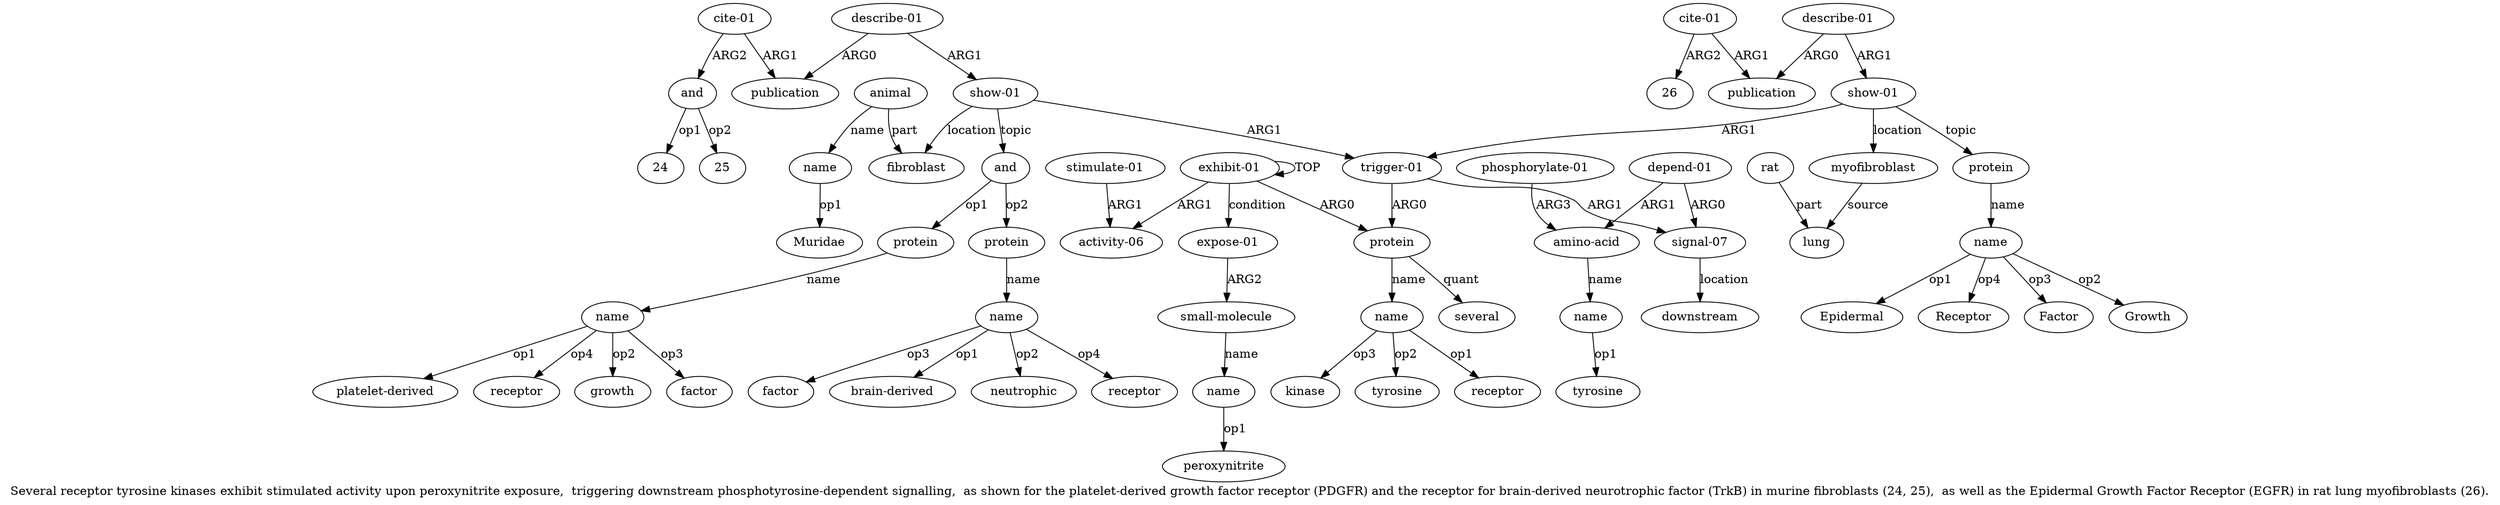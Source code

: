 digraph  {
	graph [label="Several receptor tyrosine kinases exhibit stimulated activity upon peroxynitrite exposure,  triggering downstream phosphotyrosine-dependent \
signalling,  as shown for the platelet-derived growth factor receptor (PDGFR) and the receptor for brain-derived neurotrophic factor (\
TrkB) in murine fibroblasts (24, 25),  as well as the Epidermal Growth Factor Receptor (EGFR) in rat lung myofibroblasts (26)."];
	node [label="\N"];
	a20	 [color=black,
		gold_ind=20,
		gold_label="describe-01",
		label="describe-01",
		test_ind=20,
		test_label="describe-01"];
	a21	 [color=black,
		gold_ind=21,
		gold_label=publication,
		label=publication,
		test_ind=21,
		test_label=publication];
	a20 -> a21 [key=0,
	color=black,
	gold_label=ARG0,
	label=ARG0,
	test_label=ARG0];
a11 [color=black,
	gold_ind=11,
	gold_label="show-01",
	label="show-01",
	test_ind=11,
	test_label="show-01"];
a20 -> a11 [key=0,
color=black,
gold_label=ARG1,
label=ARG1,
test_label=ARG1];
a22 [color=black,
gold_ind=22,
gold_label="cite-01",
label="cite-01",
test_ind=22,
test_label="cite-01"];
a22 -> a21 [key=0,
color=black,
gold_label=ARG1,
label=ARG1,
test_label=ARG1];
a23 [color=black,
gold_ind=23,
gold_label=and,
label=and,
test_ind=23,
test_label=and];
a22 -> a23 [key=0,
color=black,
gold_label=ARG2,
label=ARG2,
test_label=ARG2];
"a23 24" [color=black,
gold_ind=-1,
gold_label=24,
label=24,
test_ind=-1,
test_label=24];
a23 -> "a23 24" [key=0,
color=black,
gold_label=op1,
label=op1,
test_label=op1];
"a23 25" [color=black,
gold_ind=-1,
gold_label=25,
label=25,
test_ind=-1,
test_label=25];
a23 -> "a23 25" [key=0,
color=black,
gold_label=op2,
label=op2,
test_label=op2];
a24 [color=black,
gold_ind=24,
gold_label="show-01",
label="show-01",
test_ind=24,
test_label="show-01"];
a25 [color=black,
gold_ind=25,
gold_label=protein,
label=protein,
test_ind=25,
test_label=protein];
a24 -> a25 [key=0,
color=black,
gold_label=topic,
label=topic,
test_label=topic];
a27 [color=black,
gold_ind=27,
gold_label=myofibroblast,
label=myofibroblast,
test_ind=27,
test_label=myofibroblast];
a24 -> a27 [key=0,
color=black,
gold_label=location,
label=location,
test_label=location];
a4 [color=black,
gold_ind=4,
gold_label="trigger-01",
label="trigger-01",
test_ind=4,
test_label="trigger-01"];
a24 -> a4 [key=0,
color=black,
gold_label=ARG1,
label=ARG1,
test_label=ARG1];
a26 [color=black,
gold_ind=26,
gold_label=name,
label=name,
test_ind=26,
test_label=name];
a25 -> a26 [key=0,
color=black,
gold_label=name,
label=name,
test_label=name];
"a26 Growth" [color=black,
gold_ind=-1,
gold_label=Growth,
label=Growth,
test_ind=-1,
test_label=Growth];
a26 -> "a26 Growth" [key=0,
color=black,
gold_label=op2,
label=op2,
test_label=op2];
"a26 Epidermal" [color=black,
gold_ind=-1,
gold_label=Epidermal,
label=Epidermal,
test_ind=-1,
test_label=Epidermal];
a26 -> "a26 Epidermal" [key=0,
color=black,
gold_label=op1,
label=op1,
test_label=op1];
"a26 Receptor" [color=black,
gold_ind=-1,
gold_label=Receptor,
label=Receptor,
test_ind=-1,
test_label=Receptor];
a26 -> "a26 Receptor" [key=0,
color=black,
gold_label=op4,
label=op4,
test_label=op4];
"a26 Factor" [color=black,
gold_ind=-1,
gold_label=Factor,
label=Factor,
test_ind=-1,
test_label=Factor];
a26 -> "a26 Factor" [key=0,
color=black,
gold_label=op3,
label=op3,
test_label=op3];
a28 [color=black,
gold_ind=28,
gold_label=lung,
label=lung,
test_ind=28,
test_label=lung];
a27 -> a28 [key=0,
color=black,
gold_label=source,
label=source,
test_label=source];
a29 [color=black,
gold_ind=29,
gold_label=rat,
label=rat,
test_ind=29,
test_label=rat];
a29 -> a28 [key=0,
color=black,
gold_label=part,
label=part,
test_label=part];
a31 [color=black,
gold_ind=31,
gold_label=publication,
label=publication,
test_ind=31,
test_label=publication];
a30 [color=black,
gold_ind=30,
gold_label="describe-01",
label="describe-01",
test_ind=30,
test_label="describe-01"];
a30 -> a24 [key=0,
color=black,
gold_label=ARG1,
label=ARG1,
test_label=ARG1];
a30 -> a31 [key=0,
color=black,
gold_label=ARG0,
label=ARG0,
test_label=ARG0];
a37 [color=black,
gold_ind=37,
gold_label=name,
label=name,
test_ind=37,
test_label=name];
"a37 peroxynitrite" [color=black,
gold_ind=-1,
gold_label=peroxynitrite,
label=peroxynitrite,
test_ind=-1,
test_label=peroxynitrite];
a37 -> "a37 peroxynitrite" [key=0,
color=black,
gold_label=op1,
label=op1,
test_label=op1];
"a16 factor" [color=black,
gold_ind=-1,
gold_label=factor,
label=factor,
test_ind=-1,
test_label=factor];
a36 [color=black,
gold_ind=36,
gold_label="small-molecule",
label="small-molecule",
test_ind=36,
test_label="small-molecule"];
a36 -> a37 [key=0,
color=black,
gold_label=name,
label=name,
test_label=name];
a33 [color=black,
gold_ind=33,
gold_label="activity-06",
label="activity-06",
test_ind=33,
test_label="activity-06"];
"a14 platelet-derived" [color=black,
gold_ind=-1,
gold_label="platelet-derived",
label="platelet-derived",
test_ind=-1,
test_label="platelet-derived"];
a35 [color=black,
gold_ind=35,
gold_label="expose-01",
label="expose-01",
test_ind=35,
test_label="expose-01"];
a35 -> a36 [key=0,
color=black,
gold_label=ARG2,
label=ARG2,
test_label=ARG2];
"a9 tyrosine" [color=black,
gold_ind=-1,
gold_label=tyrosine,
label=tyrosine,
test_ind=-1,
test_label=tyrosine];
a34 [color=black,
gold_ind=34,
gold_label="stimulate-01",
label="stimulate-01",
test_ind=34,
test_label="stimulate-01"];
a34 -> a33 [key=0,
color=black,
gold_label=ARG1,
label=ARG1,
test_label=ARG1];
"a32 26" [color=black,
gold_ind=-1,
gold_label=26,
label=26,
test_ind=-1,
test_label=26];
"a14 receptor" [color=black,
gold_ind=-1,
gold_label=receptor,
label=receptor,
test_ind=-1,
test_label=receptor];
"a14 growth" [color=black,
gold_ind=-1,
gold_label=growth,
label=growth,
test_ind=-1,
test_label=growth];
"a16 brain-derived" [color=black,
gold_ind=-1,
gold_label="brain-derived",
label="brain-derived",
test_ind=-1,
test_label="brain-derived"];
"a2 kinase" [color=black,
gold_ind=-1,
gold_label=kinase,
label=kinase,
test_ind=-1,
test_label=kinase];
a32 [color=black,
gold_ind=32,
gold_label="cite-01",
label="cite-01",
test_ind=32,
test_label="cite-01"];
a32 -> a31 [key=0,
color=black,
gold_label=ARG1,
label=ARG1,
test_label=ARG1];
a32 -> "a32 26" [key=0,
color=black,
gold_label=ARG2,
label=ARG2,
test_label=ARG2];
a15 [color=black,
gold_ind=15,
gold_label=protein,
label=protein,
test_ind=15,
test_label=protein];
a16 [color=black,
gold_ind=16,
gold_label=name,
label=name,
test_ind=16,
test_label=name];
a15 -> a16 [key=0,
color=black,
gold_label=name,
label=name,
test_label=name];
a14 [color=black,
gold_ind=14,
gold_label=name,
label=name,
test_ind=14,
test_label=name];
a14 -> "a14 platelet-derived" [key=0,
color=black,
gold_label=op1,
label=op1,
test_label=op1];
a14 -> "a14 receptor" [key=0,
color=black,
gold_label=op4,
label=op4,
test_label=op4];
a14 -> "a14 growth" [key=0,
color=black,
gold_label=op2,
label=op2,
test_label=op2];
"a14 factor" [color=black,
gold_ind=-1,
gold_label=factor,
label=factor,
test_ind=-1,
test_label=factor];
a14 -> "a14 factor" [key=0,
color=black,
gold_label=op3,
label=op3,
test_label=op3];
a17 [color=black,
gold_ind=17,
gold_label=fibroblast,
label=fibroblast,
test_ind=17,
test_label=fibroblast];
a16 -> "a16 factor" [key=0,
color=black,
gold_label=op3,
label=op3,
test_label=op3];
a16 -> "a16 brain-derived" [key=0,
color=black,
gold_label=op1,
label=op1,
test_label=op1];
"a16 neutrophic" [color=black,
gold_ind=-1,
gold_label=neutrophic,
label=neutrophic,
test_ind=-1,
test_label=neutrophic];
a16 -> "a16 neutrophic" [key=0,
color=black,
gold_label=op2,
label=op2,
test_label=op2];
"a16 receptor" [color=black,
gold_ind=-1,
gold_label=receptor,
label=receptor,
test_ind=-1,
test_label=receptor];
a16 -> "a16 receptor" [key=0,
color=black,
gold_label=op4,
label=op4,
test_label=op4];
a11 -> a17 [key=0,
color=black,
gold_label=location,
label=location,
test_label=location];
a12 [color=black,
gold_ind=12,
gold_label=and,
label=and,
test_ind=12,
test_label=and];
a11 -> a12 [key=0,
color=black,
gold_label=topic,
label=topic,
test_label=topic];
a11 -> a4 [key=0,
color=black,
gold_label=ARG1,
label=ARG1,
test_label=ARG1];
a10 [color=black,
gold_ind=10,
gold_label="phosphorylate-01",
label="phosphorylate-01",
test_ind=10,
test_label="phosphorylate-01"];
a8 [color=black,
gold_ind=8,
gold_label="amino-acid",
label="amino-acid",
test_ind=8,
test_label="amino-acid"];
a10 -> a8 [key=0,
color=black,
gold_label=ARG3,
label=ARG3,
test_label=ARG3];
a13 [color=black,
gold_ind=13,
gold_label=protein,
label=protein,
test_ind=13,
test_label=protein];
a13 -> a14 [key=0,
color=black,
gold_label=name,
label=name,
test_label=name];
a12 -> a15 [key=0,
color=black,
gold_label=op2,
label=op2,
test_label=op2];
a12 -> a13 [key=0,
color=black,
gold_label=op1,
label=op1,
test_label=op1];
a19 [color=black,
gold_ind=19,
gold_label=name,
label=name,
test_ind=19,
test_label=name];
"a19 Muridae" [color=black,
gold_ind=-1,
gold_label=Muridae,
label=Muridae,
test_ind=-1,
test_label=Muridae];
a19 -> "a19 Muridae" [key=0,
color=black,
gold_label=op1,
label=op1,
test_label=op1];
a18 [color=black,
gold_ind=18,
gold_label=animal,
label=animal,
test_ind=18,
test_label=animal];
a18 -> a17 [key=0,
color=black,
gold_label=part,
label=part,
test_label=part];
a18 -> a19 [key=0,
color=black,
gold_label=name,
label=name,
test_label=name];
a1 [color=black,
gold_ind=1,
gold_label=protein,
label=protein,
test_ind=1,
test_label=protein];
a3 [color=black,
gold_ind=3,
gold_label=several,
label=several,
test_ind=3,
test_label=several];
a1 -> a3 [key=0,
color=black,
gold_label=quant,
label=quant,
test_label=quant];
a2 [color=black,
gold_ind=2,
gold_label=name,
label=name,
test_ind=2,
test_label=name];
a1 -> a2 [key=0,
color=black,
gold_label=name,
label=name,
test_label=name];
a0 [color=black,
gold_ind=0,
gold_label="exhibit-01",
label="exhibit-01",
test_ind=0,
test_label="exhibit-01"];
a0 -> a33 [key=0,
color=black,
gold_label=ARG1,
label=ARG1,
test_label=ARG1];
a0 -> a35 [key=0,
color=black,
gold_label=condition,
label=condition,
test_label=condition];
a0 -> a1 [key=0,
color=black,
gold_label=ARG0,
label=ARG0,
test_label=ARG0];
a0 -> a0 [key=0,
color=black,
gold_label=TOP,
label=TOP,
test_label=TOP];
a2 -> "a2 kinase" [key=0,
color=black,
gold_label=op3,
label=op3,
test_label=op3];
"a2 tyrosine" [color=black,
gold_ind=-1,
gold_label=tyrosine,
label=tyrosine,
test_ind=-1,
test_label=tyrosine];
a2 -> "a2 tyrosine" [key=0,
color=black,
gold_label=op2,
label=op2,
test_label=op2];
"a2 receptor" [color=black,
gold_ind=-1,
gold_label=receptor,
label=receptor,
test_ind=-1,
test_label=receptor];
a2 -> "a2 receptor" [key=0,
color=black,
gold_label=op1,
label=op1,
test_label=op1];
a5 [color=black,
gold_ind=5,
gold_label="signal-07",
label="signal-07",
test_ind=5,
test_label="signal-07"];
a6 [color=black,
gold_ind=6,
gold_label=downstream,
label=downstream,
test_ind=6,
test_label=downstream];
a5 -> a6 [key=0,
color=black,
gold_label=location,
label=location,
test_label=location];
a4 -> a1 [key=0,
color=black,
gold_label=ARG0,
label=ARG0,
test_label=ARG0];
a4 -> a5 [key=0,
color=black,
gold_label=ARG1,
label=ARG1,
test_label=ARG1];
a7 [color=black,
gold_ind=7,
gold_label="depend-01",
label="depend-01",
test_ind=7,
test_label="depend-01"];
a7 -> a5 [key=0,
color=black,
gold_label=ARG0,
label=ARG0,
test_label=ARG0];
a7 -> a8 [key=0,
color=black,
gold_label=ARG1,
label=ARG1,
test_label=ARG1];
a9 [color=black,
gold_ind=9,
gold_label=name,
label=name,
test_ind=9,
test_label=name];
a9 -> "a9 tyrosine" [key=0,
color=black,
gold_label=op1,
label=op1,
test_label=op1];
a8 -> a9 [key=0,
color=black,
gold_label=name,
label=name,
test_label=name];
}
